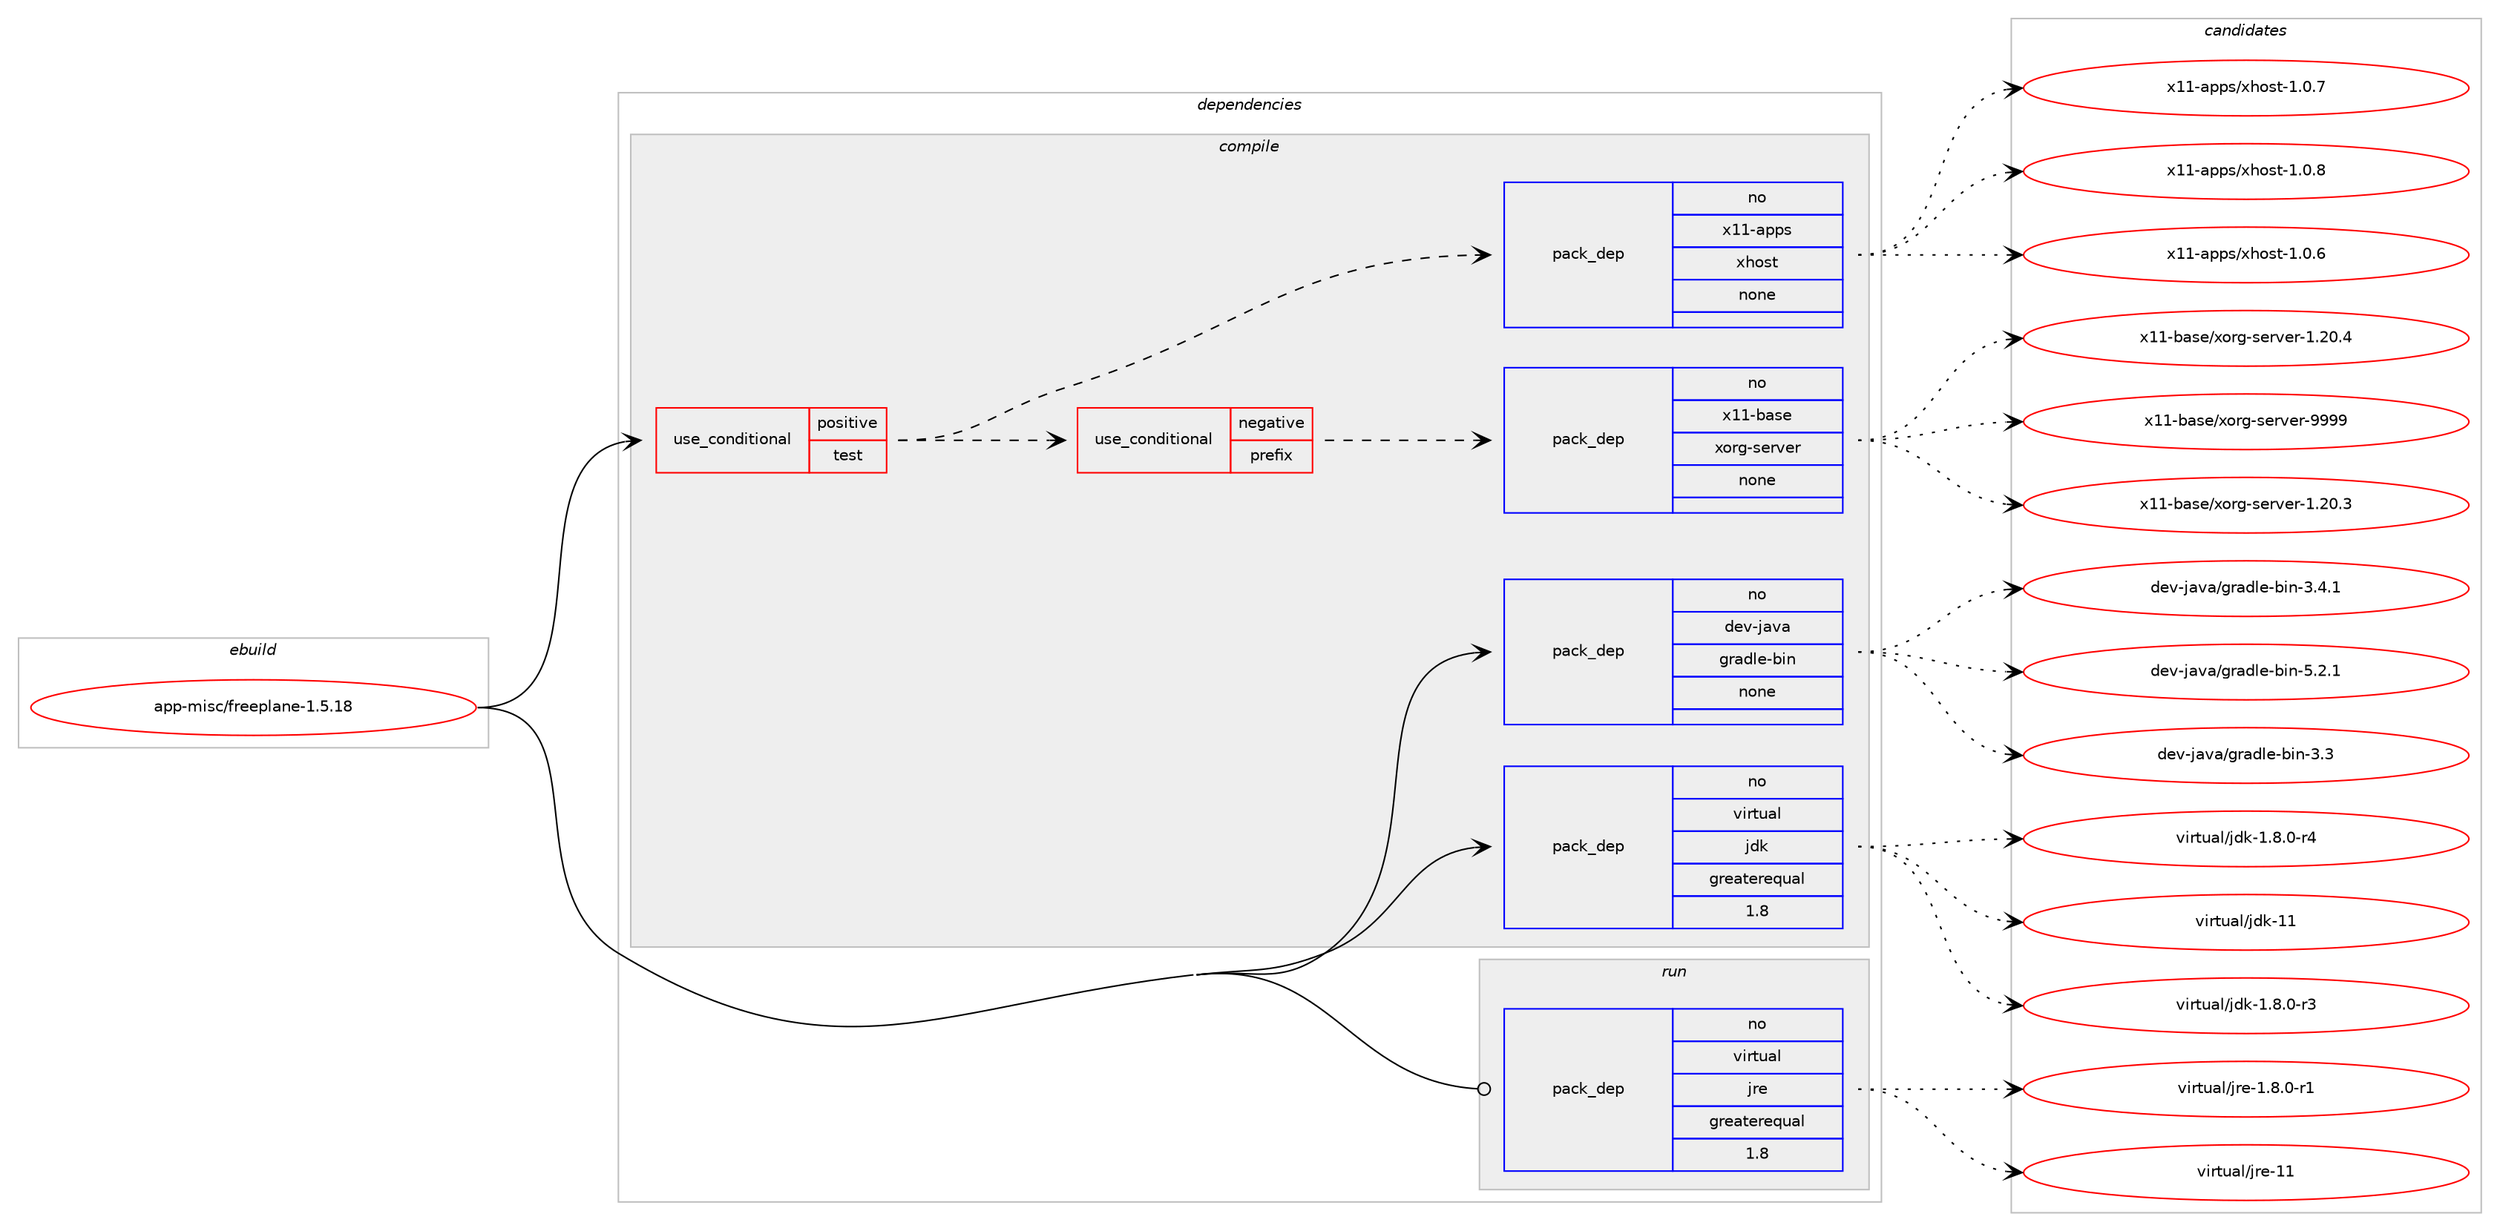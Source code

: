 digraph prolog {

# *************
# Graph options
# *************

newrank=true;
concentrate=true;
compound=true;
graph [rankdir=LR,fontname=Helvetica,fontsize=10,ranksep=1.5];#, ranksep=2.5, nodesep=0.2];
edge  [arrowhead=vee];
node  [fontname=Helvetica,fontsize=10];

# **********
# The ebuild
# **********

subgraph cluster_leftcol {
color=gray;
rank=same;
label=<<i>ebuild</i>>;
id [label="app-misc/freeplane-1.5.18", color=red, width=4, href="../app-misc/freeplane-1.5.18.svg"];
}

# ****************
# The dependencies
# ****************

subgraph cluster_midcol {
color=gray;
label=<<i>dependencies</i>>;
subgraph cluster_compile {
fillcolor="#eeeeee";
style=filled;
label=<<i>compile</i>>;
subgraph cond353233 {
dependency1298608 [label=<<TABLE BORDER="0" CELLBORDER="1" CELLSPACING="0" CELLPADDING="4"><TR><TD ROWSPAN="3" CELLPADDING="10">use_conditional</TD></TR><TR><TD>positive</TD></TR><TR><TD>test</TD></TR></TABLE>>, shape=none, color=red];
subgraph cond353234 {
dependency1298609 [label=<<TABLE BORDER="0" CELLBORDER="1" CELLSPACING="0" CELLPADDING="4"><TR><TD ROWSPAN="3" CELLPADDING="10">use_conditional</TD></TR><TR><TD>negative</TD></TR><TR><TD>prefix</TD></TR></TABLE>>, shape=none, color=red];
subgraph pack925167 {
dependency1298610 [label=<<TABLE BORDER="0" CELLBORDER="1" CELLSPACING="0" CELLPADDING="4" WIDTH="220"><TR><TD ROWSPAN="6" CELLPADDING="30">pack_dep</TD></TR><TR><TD WIDTH="110">no</TD></TR><TR><TD>x11-base</TD></TR><TR><TD>xorg-server</TD></TR><TR><TD>none</TD></TR><TR><TD></TD></TR></TABLE>>, shape=none, color=blue];
}
dependency1298609:e -> dependency1298610:w [weight=20,style="dashed",arrowhead="vee"];
}
dependency1298608:e -> dependency1298609:w [weight=20,style="dashed",arrowhead="vee"];
subgraph pack925168 {
dependency1298611 [label=<<TABLE BORDER="0" CELLBORDER="1" CELLSPACING="0" CELLPADDING="4" WIDTH="220"><TR><TD ROWSPAN="6" CELLPADDING="30">pack_dep</TD></TR><TR><TD WIDTH="110">no</TD></TR><TR><TD>x11-apps</TD></TR><TR><TD>xhost</TD></TR><TR><TD>none</TD></TR><TR><TD></TD></TR></TABLE>>, shape=none, color=blue];
}
dependency1298608:e -> dependency1298611:w [weight=20,style="dashed",arrowhead="vee"];
}
id:e -> dependency1298608:w [weight=20,style="solid",arrowhead="vee"];
subgraph pack925169 {
dependency1298612 [label=<<TABLE BORDER="0" CELLBORDER="1" CELLSPACING="0" CELLPADDING="4" WIDTH="220"><TR><TD ROWSPAN="6" CELLPADDING="30">pack_dep</TD></TR><TR><TD WIDTH="110">no</TD></TR><TR><TD>dev-java</TD></TR><TR><TD>gradle-bin</TD></TR><TR><TD>none</TD></TR><TR><TD></TD></TR></TABLE>>, shape=none, color=blue];
}
id:e -> dependency1298612:w [weight=20,style="solid",arrowhead="vee"];
subgraph pack925170 {
dependency1298613 [label=<<TABLE BORDER="0" CELLBORDER="1" CELLSPACING="0" CELLPADDING="4" WIDTH="220"><TR><TD ROWSPAN="6" CELLPADDING="30">pack_dep</TD></TR><TR><TD WIDTH="110">no</TD></TR><TR><TD>virtual</TD></TR><TR><TD>jdk</TD></TR><TR><TD>greaterequal</TD></TR><TR><TD>1.8</TD></TR></TABLE>>, shape=none, color=blue];
}
id:e -> dependency1298613:w [weight=20,style="solid",arrowhead="vee"];
}
subgraph cluster_compileandrun {
fillcolor="#eeeeee";
style=filled;
label=<<i>compile and run</i>>;
}
subgraph cluster_run {
fillcolor="#eeeeee";
style=filled;
label=<<i>run</i>>;
subgraph pack925171 {
dependency1298614 [label=<<TABLE BORDER="0" CELLBORDER="1" CELLSPACING="0" CELLPADDING="4" WIDTH="220"><TR><TD ROWSPAN="6" CELLPADDING="30">pack_dep</TD></TR><TR><TD WIDTH="110">no</TD></TR><TR><TD>virtual</TD></TR><TR><TD>jre</TD></TR><TR><TD>greaterequal</TD></TR><TR><TD>1.8</TD></TR></TABLE>>, shape=none, color=blue];
}
id:e -> dependency1298614:w [weight=20,style="solid",arrowhead="odot"];
}
}

# **************
# The candidates
# **************

subgraph cluster_choices {
rank=same;
color=gray;
label=<<i>candidates</i>>;

subgraph choice925167 {
color=black;
nodesep=1;
choice1204949459897115101471201111141034511510111411810111445494650484651 [label="x11-base/xorg-server-1.20.3", color=red, width=4,href="../x11-base/xorg-server-1.20.3.svg"];
choice1204949459897115101471201111141034511510111411810111445494650484652 [label="x11-base/xorg-server-1.20.4", color=red, width=4,href="../x11-base/xorg-server-1.20.4.svg"];
choice120494945989711510147120111114103451151011141181011144557575757 [label="x11-base/xorg-server-9999", color=red, width=4,href="../x11-base/xorg-server-9999.svg"];
dependency1298610:e -> choice1204949459897115101471201111141034511510111411810111445494650484651:w [style=dotted,weight="100"];
dependency1298610:e -> choice1204949459897115101471201111141034511510111411810111445494650484652:w [style=dotted,weight="100"];
dependency1298610:e -> choice120494945989711510147120111114103451151011141181011144557575757:w [style=dotted,weight="100"];
}
subgraph choice925168 {
color=black;
nodesep=1;
choice1204949459711211211547120104111115116454946484654 [label="x11-apps/xhost-1.0.6", color=red, width=4,href="../x11-apps/xhost-1.0.6.svg"];
choice1204949459711211211547120104111115116454946484655 [label="x11-apps/xhost-1.0.7", color=red, width=4,href="../x11-apps/xhost-1.0.7.svg"];
choice1204949459711211211547120104111115116454946484656 [label="x11-apps/xhost-1.0.8", color=red, width=4,href="../x11-apps/xhost-1.0.8.svg"];
dependency1298611:e -> choice1204949459711211211547120104111115116454946484654:w [style=dotted,weight="100"];
dependency1298611:e -> choice1204949459711211211547120104111115116454946484655:w [style=dotted,weight="100"];
dependency1298611:e -> choice1204949459711211211547120104111115116454946484656:w [style=dotted,weight="100"];
}
subgraph choice925169 {
color=black;
nodesep=1;
choice1001011184510697118974710311497100108101459810511045514651 [label="dev-java/gradle-bin-3.3", color=red, width=4,href="../dev-java/gradle-bin-3.3.svg"];
choice10010111845106971189747103114971001081014598105110455146524649 [label="dev-java/gradle-bin-3.4.1", color=red, width=4,href="../dev-java/gradle-bin-3.4.1.svg"];
choice10010111845106971189747103114971001081014598105110455346504649 [label="dev-java/gradle-bin-5.2.1", color=red, width=4,href="../dev-java/gradle-bin-5.2.1.svg"];
dependency1298612:e -> choice1001011184510697118974710311497100108101459810511045514651:w [style=dotted,weight="100"];
dependency1298612:e -> choice10010111845106971189747103114971001081014598105110455146524649:w [style=dotted,weight="100"];
dependency1298612:e -> choice10010111845106971189747103114971001081014598105110455346504649:w [style=dotted,weight="100"];
}
subgraph choice925170 {
color=black;
nodesep=1;
choice11810511411611797108471061001074549465646484511451 [label="virtual/jdk-1.8.0-r3", color=red, width=4,href="../virtual/jdk-1.8.0-r3.svg"];
choice11810511411611797108471061001074549465646484511452 [label="virtual/jdk-1.8.0-r4", color=red, width=4,href="../virtual/jdk-1.8.0-r4.svg"];
choice1181051141161179710847106100107454949 [label="virtual/jdk-11", color=red, width=4,href="../virtual/jdk-11.svg"];
dependency1298613:e -> choice11810511411611797108471061001074549465646484511451:w [style=dotted,weight="100"];
dependency1298613:e -> choice11810511411611797108471061001074549465646484511452:w [style=dotted,weight="100"];
dependency1298613:e -> choice1181051141161179710847106100107454949:w [style=dotted,weight="100"];
}
subgraph choice925171 {
color=black;
nodesep=1;
choice11810511411611797108471061141014549465646484511449 [label="virtual/jre-1.8.0-r1", color=red, width=4,href="../virtual/jre-1.8.0-r1.svg"];
choice1181051141161179710847106114101454949 [label="virtual/jre-11", color=red, width=4,href="../virtual/jre-11.svg"];
dependency1298614:e -> choice11810511411611797108471061141014549465646484511449:w [style=dotted,weight="100"];
dependency1298614:e -> choice1181051141161179710847106114101454949:w [style=dotted,weight="100"];
}
}

}
